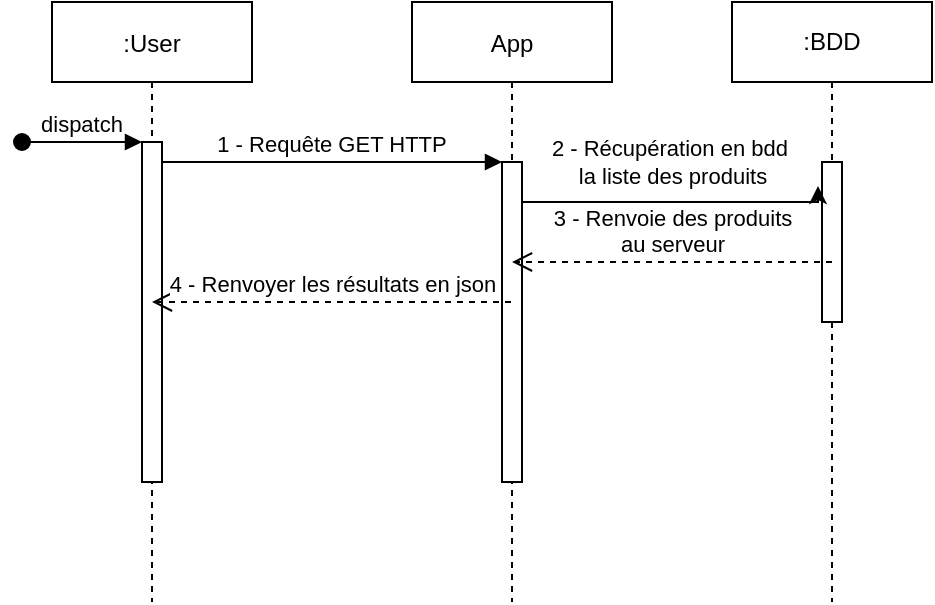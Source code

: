 <mxfile version="20.8.16" type="device"><diagram id="kgpKYQtTHZ0yAKxKKP6v" name="Page-1"><mxGraphModel dx="1482" dy="878" grid="1" gridSize="10" guides="1" tooltips="1" connect="1" arrows="1" fold="1" page="1" pageScale="1" pageWidth="850" pageHeight="1100" math="0" shadow="0"><root><mxCell id="0"/><mxCell id="1" parent="0"/><mxCell id="3nuBFxr9cyL0pnOWT2aG-1" value=":User" style="shape=umlLifeline;perimeter=lifelinePerimeter;container=1;collapsible=0;recursiveResize=0;rounded=0;shadow=0;strokeWidth=1;" parent="1" vertex="1"><mxGeometry x="120" y="80" width="100" height="300" as="geometry"/></mxCell><mxCell id="3nuBFxr9cyL0pnOWT2aG-2" value="" style="points=[];perimeter=orthogonalPerimeter;rounded=0;shadow=0;strokeWidth=1;" parent="3nuBFxr9cyL0pnOWT2aG-1" vertex="1"><mxGeometry x="45" y="70" width="10" height="170" as="geometry"/></mxCell><mxCell id="3nuBFxr9cyL0pnOWT2aG-3" value="dispatch" style="verticalAlign=bottom;startArrow=oval;endArrow=block;startSize=8;shadow=0;strokeWidth=1;" parent="3nuBFxr9cyL0pnOWT2aG-1" target="3nuBFxr9cyL0pnOWT2aG-2" edge="1"><mxGeometry relative="1" as="geometry"><mxPoint x="-15" y="70" as="sourcePoint"/></mxGeometry></mxCell><mxCell id="3nuBFxr9cyL0pnOWT2aG-5" value="App" style="shape=umlLifeline;perimeter=lifelinePerimeter;container=1;collapsible=0;recursiveResize=0;rounded=0;shadow=0;strokeWidth=1;" parent="1" vertex="1"><mxGeometry x="300" y="80" width="100" height="300" as="geometry"/></mxCell><mxCell id="3nuBFxr9cyL0pnOWT2aG-6" value="" style="points=[];perimeter=orthogonalPerimeter;rounded=0;shadow=0;strokeWidth=1;" parent="3nuBFxr9cyL0pnOWT2aG-5" vertex="1"><mxGeometry x="45" y="80" width="10" height="160" as="geometry"/></mxCell><mxCell id="3nuBFxr9cyL0pnOWT2aG-8" value="1 - Requête GET HTTP" style="verticalAlign=bottom;endArrow=block;entryX=0;entryY=0;shadow=0;strokeWidth=1;" parent="1" source="3nuBFxr9cyL0pnOWT2aG-2" target="3nuBFxr9cyL0pnOWT2aG-6" edge="1"><mxGeometry relative="1" as="geometry"><mxPoint x="275" y="160" as="sourcePoint"/></mxGeometry></mxCell><mxCell id="UFXaancWhJUdiGjdaChw-1" value=":BDD" style="shape=umlLifeline;perimeter=lifelinePerimeter;whiteSpace=wrap;html=1;container=1;collapsible=0;recursiveResize=0;outlineConnect=0;" vertex="1" parent="1"><mxGeometry x="460" y="80" width="100" height="300" as="geometry"/></mxCell><mxCell id="UFXaancWhJUdiGjdaChw-3" value="" style="html=1;points=[];perimeter=orthogonalPerimeter;" vertex="1" parent="UFXaancWhJUdiGjdaChw-1"><mxGeometry x="45" y="80" width="10" height="80" as="geometry"/></mxCell><mxCell id="UFXaancWhJUdiGjdaChw-4" style="edgeStyle=orthogonalEdgeStyle;rounded=0;orthogonalLoop=1;jettySize=auto;html=1;entryX=-0.2;entryY=0.15;entryDx=0;entryDy=0;entryPerimeter=0;" edge="1" parent="1" source="3nuBFxr9cyL0pnOWT2aG-6" target="UFXaancWhJUdiGjdaChw-3"><mxGeometry relative="1" as="geometry"><Array as="points"><mxPoint x="503" y="180"/></Array></mxGeometry></mxCell><mxCell id="UFXaancWhJUdiGjdaChw-5" value="2 - Récupération en bdd&amp;nbsp;&lt;br&gt;la liste des produits" style="edgeLabel;html=1;align=center;verticalAlign=middle;resizable=0;points=[];" vertex="1" connectable="0" parent="UFXaancWhJUdiGjdaChw-4"><mxGeometry x="-0.269" y="-1" relative="1" as="geometry"><mxPoint x="18" y="-21" as="offset"/></mxGeometry></mxCell><mxCell id="UFXaancWhJUdiGjdaChw-6" value="3 - Renvoie des produits&lt;br&gt;au serveur" style="html=1;verticalAlign=bottom;endArrow=open;dashed=1;endSize=8;rounded=0;" edge="1" parent="1" target="3nuBFxr9cyL0pnOWT2aG-5"><mxGeometry relative="1" as="geometry"><mxPoint x="510" y="210" as="sourcePoint"/><mxPoint x="420" y="210" as="targetPoint"/></mxGeometry></mxCell><mxCell id="UFXaancWhJUdiGjdaChw-7" value="4 - Renvoyer les résultats en json" style="html=1;verticalAlign=bottom;endArrow=open;dashed=1;endSize=8;rounded=0;" edge="1" parent="1" source="3nuBFxr9cyL0pnOWT2aG-5" target="3nuBFxr9cyL0pnOWT2aG-1"><mxGeometry relative="1" as="geometry"><mxPoint x="310" y="230" as="sourcePoint"/><mxPoint x="230" y="230" as="targetPoint"/></mxGeometry></mxCell></root></mxGraphModel></diagram></mxfile>